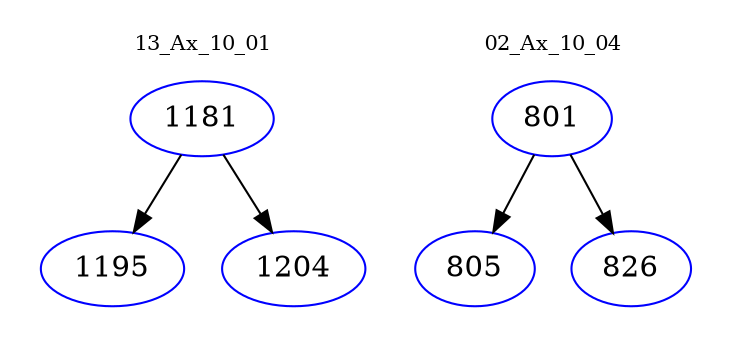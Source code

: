 digraph{
subgraph cluster_0 {
color = white
label = "13_Ax_10_01";
fontsize=10;
T0_1181 [label="1181", color="blue"]
T0_1181 -> T0_1195 [color="black"]
T0_1195 [label="1195", color="blue"]
T0_1181 -> T0_1204 [color="black"]
T0_1204 [label="1204", color="blue"]
}
subgraph cluster_1 {
color = white
label = "02_Ax_10_04";
fontsize=10;
T1_801 [label="801", color="blue"]
T1_801 -> T1_805 [color="black"]
T1_805 [label="805", color="blue"]
T1_801 -> T1_826 [color="black"]
T1_826 [label="826", color="blue"]
}
}
